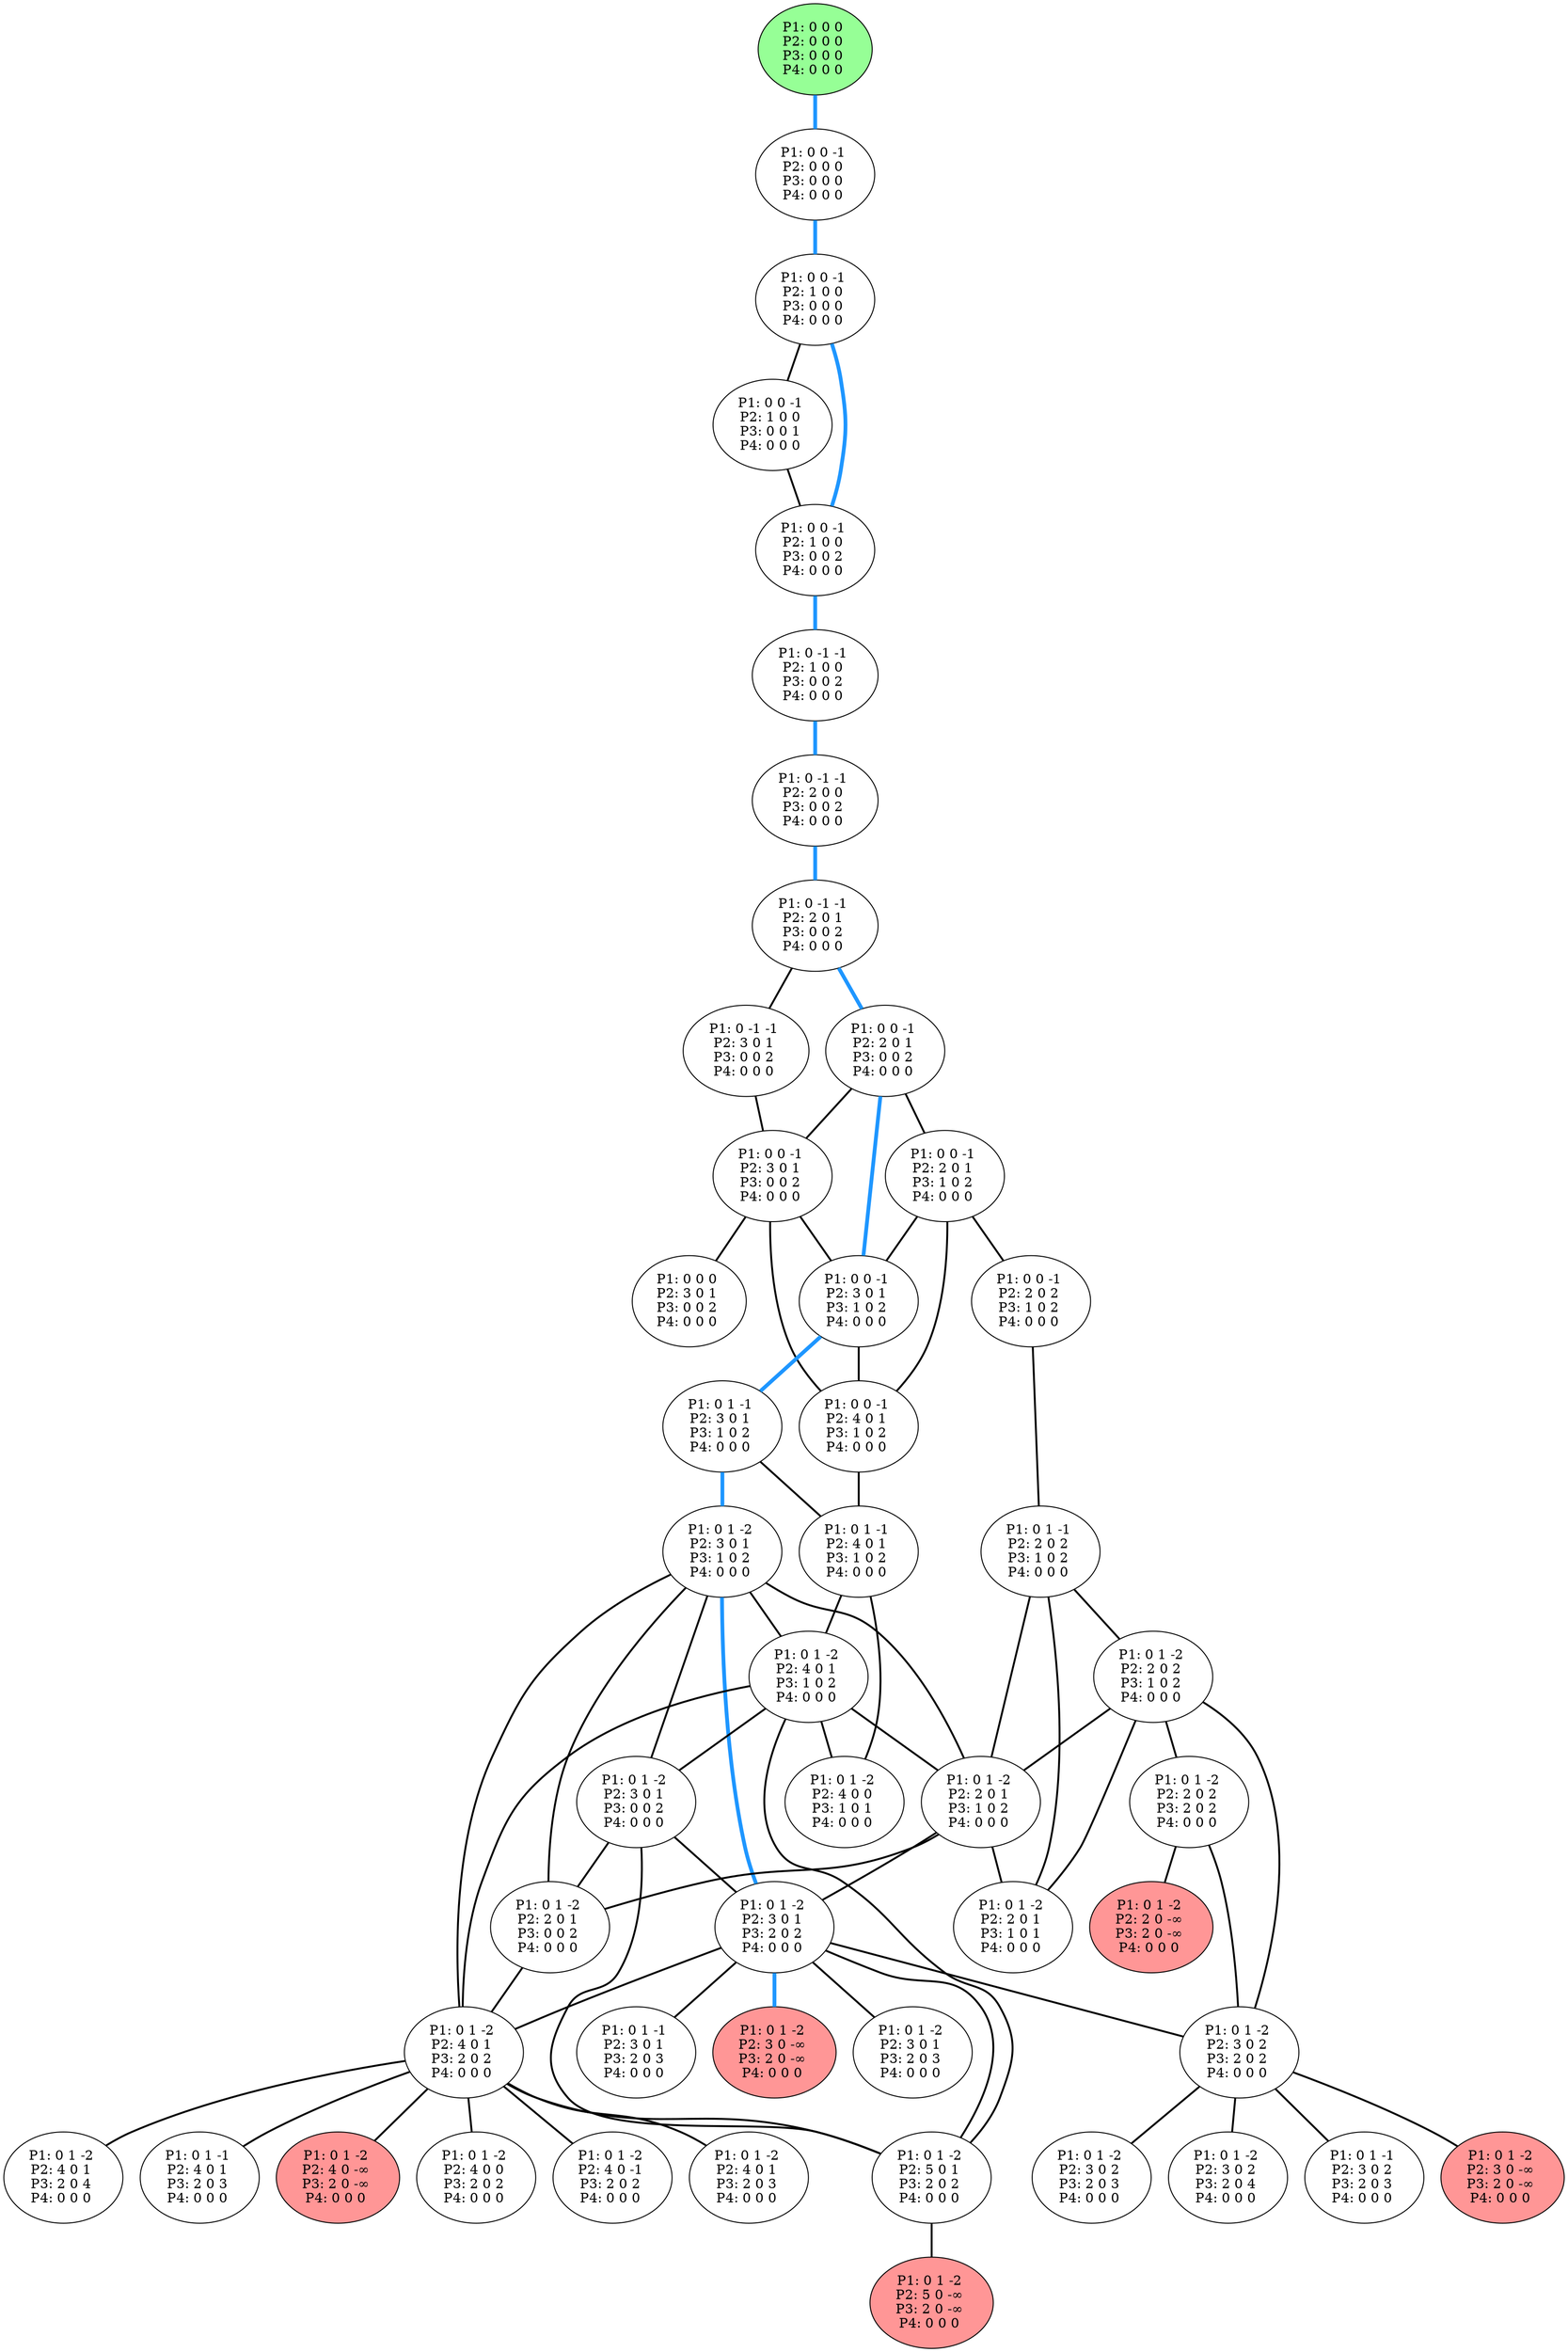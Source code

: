 graph G {
color = "black"
0 [label = "P1: 0 0 0 
P2: 0 0 0 
P3: 0 0 0 
P4: 0 0 0 
",  style="filled", fillcolor = "#96FF96"];
1 [label = "P1: 0 0 -1 
P2: 0 0 0 
P3: 0 0 0 
P4: 0 0 0 
"];
2 [label = "P1: 0 0 -1 
P2: 1 0 0 
P3: 0 0 0 
P4: 0 0 0 
"];
3 [label = "P1: 0 0 -1 
P2: 1 0 0 
P3: 0 0 1 
P4: 0 0 0 
"];
4 [label = "P1: 0 0 -1 
P2: 1 0 0 
P3: 0 0 2 
P4: 0 0 0 
"];
5 [label = "P1: 0 -1 -1 
P2: 1 0 0 
P3: 0 0 2 
P4: 0 0 0 
"];
6 [label = "P1: 0 -1 -1 
P2: 2 0 0 
P3: 0 0 2 
P4: 0 0 0 
"];
7 [label = "P1: 0 -1 -1 
P2: 2 0 1 
P3: 0 0 2 
P4: 0 0 0 
"];
8 [label = "P1: 0 0 -1 
P2: 2 0 1 
P3: 0 0 2 
P4: 0 0 0 
"];
9 [label = "P1: 0 -1 -1 
P2: 3 0 1 
P3: 0 0 2 
P4: 0 0 0 
"];
10 [label = "P1: 0 0 -1 
P2: 3 0 1 
P3: 0 0 2 
P4: 0 0 0 
"];
11 [label = "P1: 0 0 -1 
P2: 2 0 1 
P3: 1 0 2 
P4: 0 0 0 
"];
12 [label = "P1: 0 0 -1 
P2: 3 0 1 
P3: 1 0 2 
P4: 0 0 0 
"];
13 [label = "P1: 0 0 0 
P2: 3 0 1 
P3: 0 0 2 
P4: 0 0 0 
"];
14 [label = "P1: 0 0 -1 
P2: 4 0 1 
P3: 1 0 2 
P4: 0 0 0 
"];
15 [label = "P1: 0 0 -1 
P2: 2 0 2 
P3: 1 0 2 
P4: 0 0 0 
"];
16 [label = "P1: 0 1 -1 
P2: 3 0 1 
P3: 1 0 2 
P4: 0 0 0 
"];
17 [label = "P1: 0 1 -1 
P2: 4 0 1 
P3: 1 0 2 
P4: 0 0 0 
"];
18 [label = "P1: 0 1 -1 
P2: 2 0 2 
P3: 1 0 2 
P4: 0 0 0 
"];
19 [label = "P1: 0 1 -2 
P2: 3 0 1 
P3: 1 0 2 
P4: 0 0 0 
"];
20 [label = "P1: 0 1 -2 
P2: 4 0 1 
P3: 1 0 2 
P4: 0 0 0 
"];
21 [label = "P1: 0 1 -2 
P2: 4 0 0 
P3: 1 0 1 
P4: 0 0 0 
"];
22 [label = "P1: 0 1 -2 
P2: 2 0 2 
P3: 1 0 2 
P4: 0 0 0 
"];
23 [label = "P1: 0 1 -2 
P2: 2 0 1 
P3: 1 0 2 
P4: 0 0 0 
"];
24 [label = "P1: 0 1 -2 
P2: 2 0 1 
P3: 1 0 1 
P4: 0 0 0 
"];
25 [label = "P1: 0 1 -2 
P2: 3 0 1 
P3: 0 0 2 
P4: 0 0 0 
"];
26 [label = "P1: 0 1 -2 
P2: 3 0 1 
P3: 2 0 2 
P4: 0 0 0 
"];
2626 [label = "P1: 0 1 -2 
P2: 3 0 -∞ 
P3: 2 0 -∞ 
P4: 0 0 0 
",  style="filled", fillcolor = "#FF9696"];
27 [label = "P1: 0 1 -2 
P2: 2 0 1 
P3: 0 0 2 
P4: 0 0 0 
"];
28 [label = "P1: 0 1 -2 
P2: 4 0 1 
P3: 2 0 2 
P4: 0 0 0 
"];
2828 [label = "P1: 0 1 -2 
P2: 4 0 -∞ 
P3: 2 0 -∞ 
P4: 0 0 0 
",  style="filled", fillcolor = "#FF9696"];
29 [label = "P1: 0 1 -2 
P2: 5 0 1 
P3: 2 0 2 
P4: 0 0 0 
"];
2929 [label = "P1: 0 1 -2 
P2: 5 0 -∞ 
P3: 2 0 -∞ 
P4: 0 0 0 
",  style="filled", fillcolor = "#FF9696"];
30 [label = "P1: 0 1 -2 
P2: 2 0 2 
P3: 2 0 2 
P4: 0 0 0 
"];
3030 [label = "P1: 0 1 -2 
P2: 2 0 -∞ 
P3: 2 0 -∞ 
P4: 0 0 0 
",  style="filled", fillcolor = "#FF9696"];
31 [label = "P1: 0 1 -2 
P2: 3 0 2 
P3: 2 0 2 
P4: 0 0 0 
"];
3131 [label = "P1: 0 1 -2 
P2: 3 0 -∞ 
P3: 2 0 -∞ 
P4: 0 0 0 
",  style="filled", fillcolor = "#FF9696"];
32 [label = "P1: 0 1 -2 
P2: 3 0 1 
P3: 2 0 3 
P4: 0 0 0 
"];
33 [label = "P1: 0 1 -1 
P2: 3 0 1 
P3: 2 0 3 
P4: 0 0 0 
"];
34 [label = "P1: 0 1 -2 
P2: 4 0 0 
P3: 2 0 2 
P4: 0 0 0 
"];
35 [label = "P1: 0 1 -2 
P2: 4 0 -1 
P3: 2 0 2 
P4: 0 0 0 
"];
36 [label = "P1: 0 1 -2 
P2: 4 0 1 
P3: 2 0 3 
P4: 0 0 0 
"];
37 [label = "P1: 0 1 -2 
P2: 4 0 1 
P3: 2 0 4 
P4: 0 0 0 
"];
38 [label = "P1: 0 1 -1 
P2: 4 0 1 
P3: 2 0 3 
P4: 0 0 0 
"];
39 [label = "P1: 0 1 -2 
P2: 3 0 2 
P3: 2 0 3 
P4: 0 0 0 
"];
40 [label = "P1: 0 1 -2 
P2: 3 0 2 
P3: 2 0 4 
P4: 0 0 0 
"];
41 [label = "P1: 0 1 -1 
P2: 3 0 2 
P3: 2 0 3 
P4: 0 0 0 
"];
edge [style=bold];
0 -- 1 [color="#1E96FF", penwidth=4.0];

1 -- 2 [color="#1E96FF", penwidth=4.0];

2 -- 3 [color=black];
2 -- 4 [color="#1E96FF", penwidth=4.0];

3 -- 4 [color=black];

4 -- 5 [color="#1E96FF", penwidth=4.0];

5 -- 6 [color="#1E96FF", penwidth=4.0];

6 -- 7 [color="#1E96FF", penwidth=4.0];

7 -- 8 [color="#1E96FF", penwidth=4.0];
7 -- 9 [color=black];

8 -- 10 [color=black];
8 -- 11 [color=black];
8 -- 12 [color="#1E96FF", penwidth=4.0];

9 -- 10 [color=black];

10 -- 13 [color=black];
10 -- 12 [color=black];
10 -- 14 [color=black];

11 -- 12 [color=black];
11 -- 14 [color=black];
11 -- 15 [color=black];

12 -- 16 [color="#1E96FF", penwidth=4.0];
12 -- 14 [color=black];


14 -- 17 [color=black];

15 -- 18 [color=black];

16 -- 19 [color="#1E96FF", penwidth=4.0];
16 -- 17 [color=black];

17 -- 20 [color=black];
17 -- 21 [color=black];

18 -- 22 [color=black];
18 -- 23 [color=black];
18 -- 24 [color=black];

19 -- 23 [color=black];
19 -- 20 [color=black];
19 -- 25 [color=black];
19 -- 26 [color="#1E96FF", penwidth=4.0];
19 -- 27 [color=black];
19 -- 28 [color=black];

20 -- 23 [color=black];
20 -- 28 [color=black];
20 -- 25 [color=black];
20 -- 29 [color=black];
20 -- 21 [color=black];


22 -- 23 [color=black];
22 -- 30 [color=black];
22 -- 31 [color=black];
22 -- 24 [color=black];

23 -- 27 [color=black];
23 -- 24 [color=black];
23 -- 26 [color=black];


25 -- 27 [color=black];
25 -- 26 [color=black];
25 -- 29 [color=black];

26 -- 28 [color=black];
26 -- 29 [color=black];
26 -- 31 [color=black];
26 -- 32 [color=black];
26 -- 33 [color=black];

26 -- 2626 [color="#1E96FF", penwidth=4.0];
27 -- 28 [color=black];

28 -- 29 [color=black];
28 -- 34 [color=black];
28 -- 35 [color=black];
28 -- 36 [color=black];
28 -- 37 [color=black];
28 -- 38 [color=black];

28 -- 2828 [color=black];

29 -- 2929 [color=black];
30 -- 31 [color=black];

30 -- 3030 [color=black];
31 -- 39 [color=black];
31 -- 40 [color=black];
31 -- 41 [color=black];

31 -- 3131 [color=black];










}
